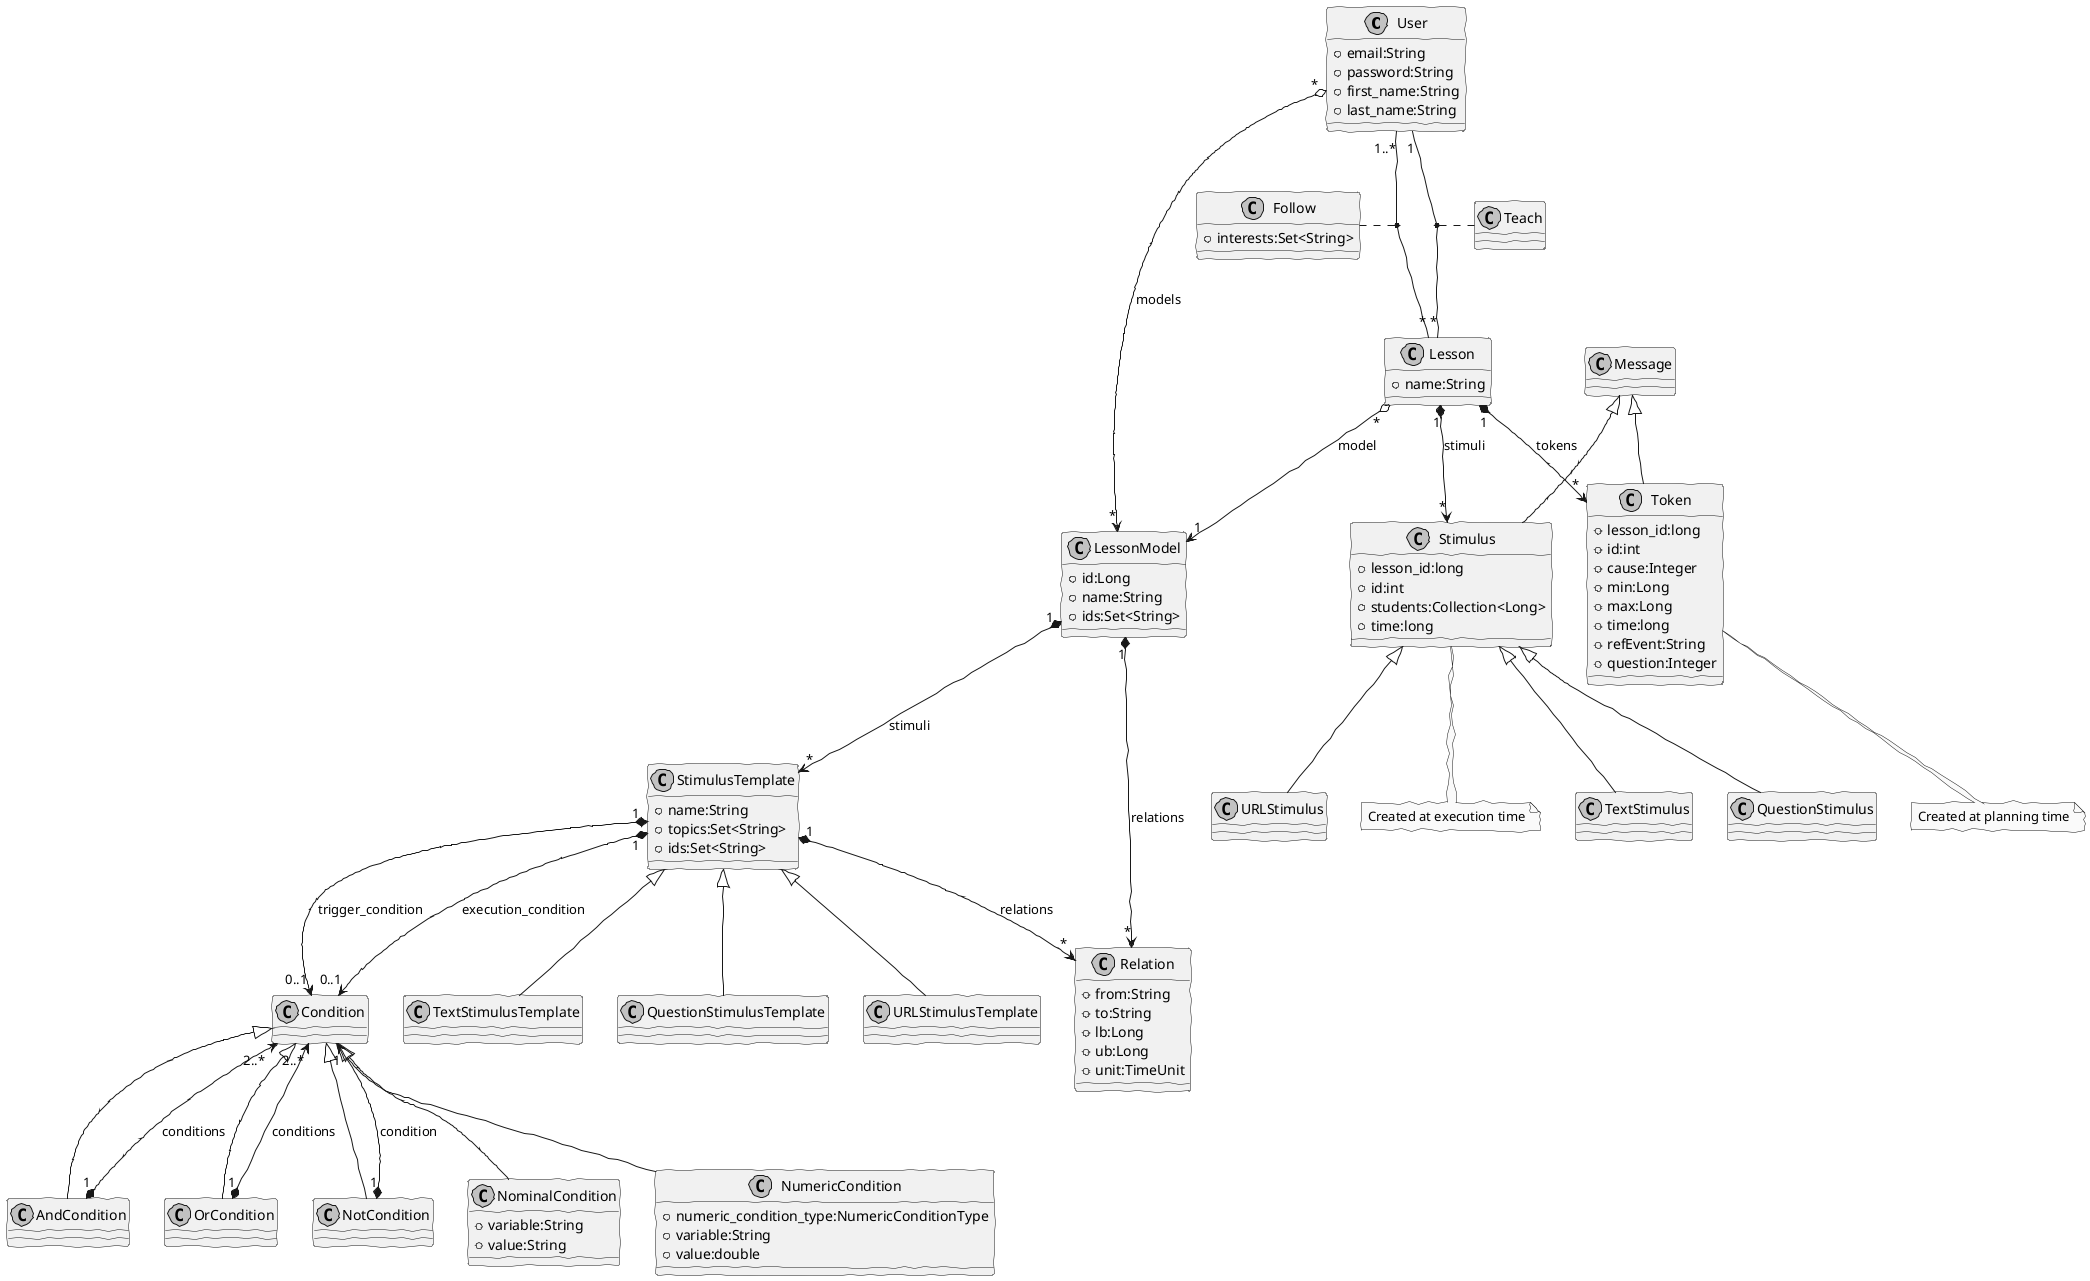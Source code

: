 @startuml
skinparam monochrome true
skinparam handwritten true

class User
User : +email:String
User : +password:String
User : +first_name:String
User : +last_name:String
User "1..*" - "*" Lesson
(User , Lesson) .. Follow
User "1" - "*" Lesson
(User , Lesson) .. Teach
User "*" o--> "*" LessonModel : models

class Follow
Follow : +interests:Set<String>

class Teach

class Lesson
Lesson : +name:String
Lesson "*" o--> "1" LessonModel : model
Lesson "1" *--> "*" Stimulus : stimuli
Lesson "1" *--> "*" Token : tokens

class LessonModel
LessonModel : +id:Long
LessonModel : +name:String
LessonModel : +ids:Set<String>
LessonModel "1" *--> "*" StimulusTemplate : stimuli
LessonModel "1" *--> "*" Relation : relations

class Message

class Stimulus
note bottom: Created at execution time
Message <|-- Stimulus
Stimulus : +lesson_id:long
Stimulus : +id:int
Stimulus : +students:Collection<Long>
Stimulus : +time:long

class TextStimulus
Stimulus <|-- TextStimulus

class QuestionStimulus
Stimulus <|-- QuestionStimulus

class URLStimulus
Stimulus <|-- URLStimulus

class Token
note bottom: Created at planning time
Message <|-- Token
Token : +lesson_id:long
Token : +id:int
Token : +cause:Integer
Token : +min:Long
Token : +max:Long
Token : +time:long
Token : +refEvent:String
Token : +question:Integer

class StimulusTemplate
StimulusTemplate : +name:String
StimulusTemplate : +topics:Set<String>
StimulusTemplate : +ids:Set<String>
StimulusTemplate "1" *--> "0..1" Condition : trigger_condition
StimulusTemplate "1" *--> "0..1" Condition : execution_condition
StimulusTemplate "1" *--> "*" Relation : relations

class TextStimulusTemplate
StimulusTemplate <|-- TextStimulusTemplate

class QuestionStimulusTemplate
StimulusTemplate <|-- QuestionStimulusTemplate

class URLStimulusTemplate
StimulusTemplate <|-- URLStimulusTemplate

class Condition

class AndCondition
Condition <|-- AndCondition
AndCondition "1" *--> "2..*" Condition : conditions

class OrCondition
Condition <|-- OrCondition
OrCondition "1" *--> "2..*" Condition : conditions

class NotCondition
Condition <|-- NotCondition
NotCondition "1" *--> "1" Condition : condition

class NominalCondition
Condition <|-- NominalCondition
NominalCondition : +variable:String
NominalCondition : +value:String

class NumericCondition
Condition <|-- NumericCondition
NumericCondition : +numeric_condition_type:NumericConditionType
NumericCondition : +variable:String
NumericCondition : +value:double

class Relation
Relation : +from:String
Relation : +to:String
Relation : +lb:Long
Relation : +ub:Long
Relation : +unit:TimeUnit

@enduml
